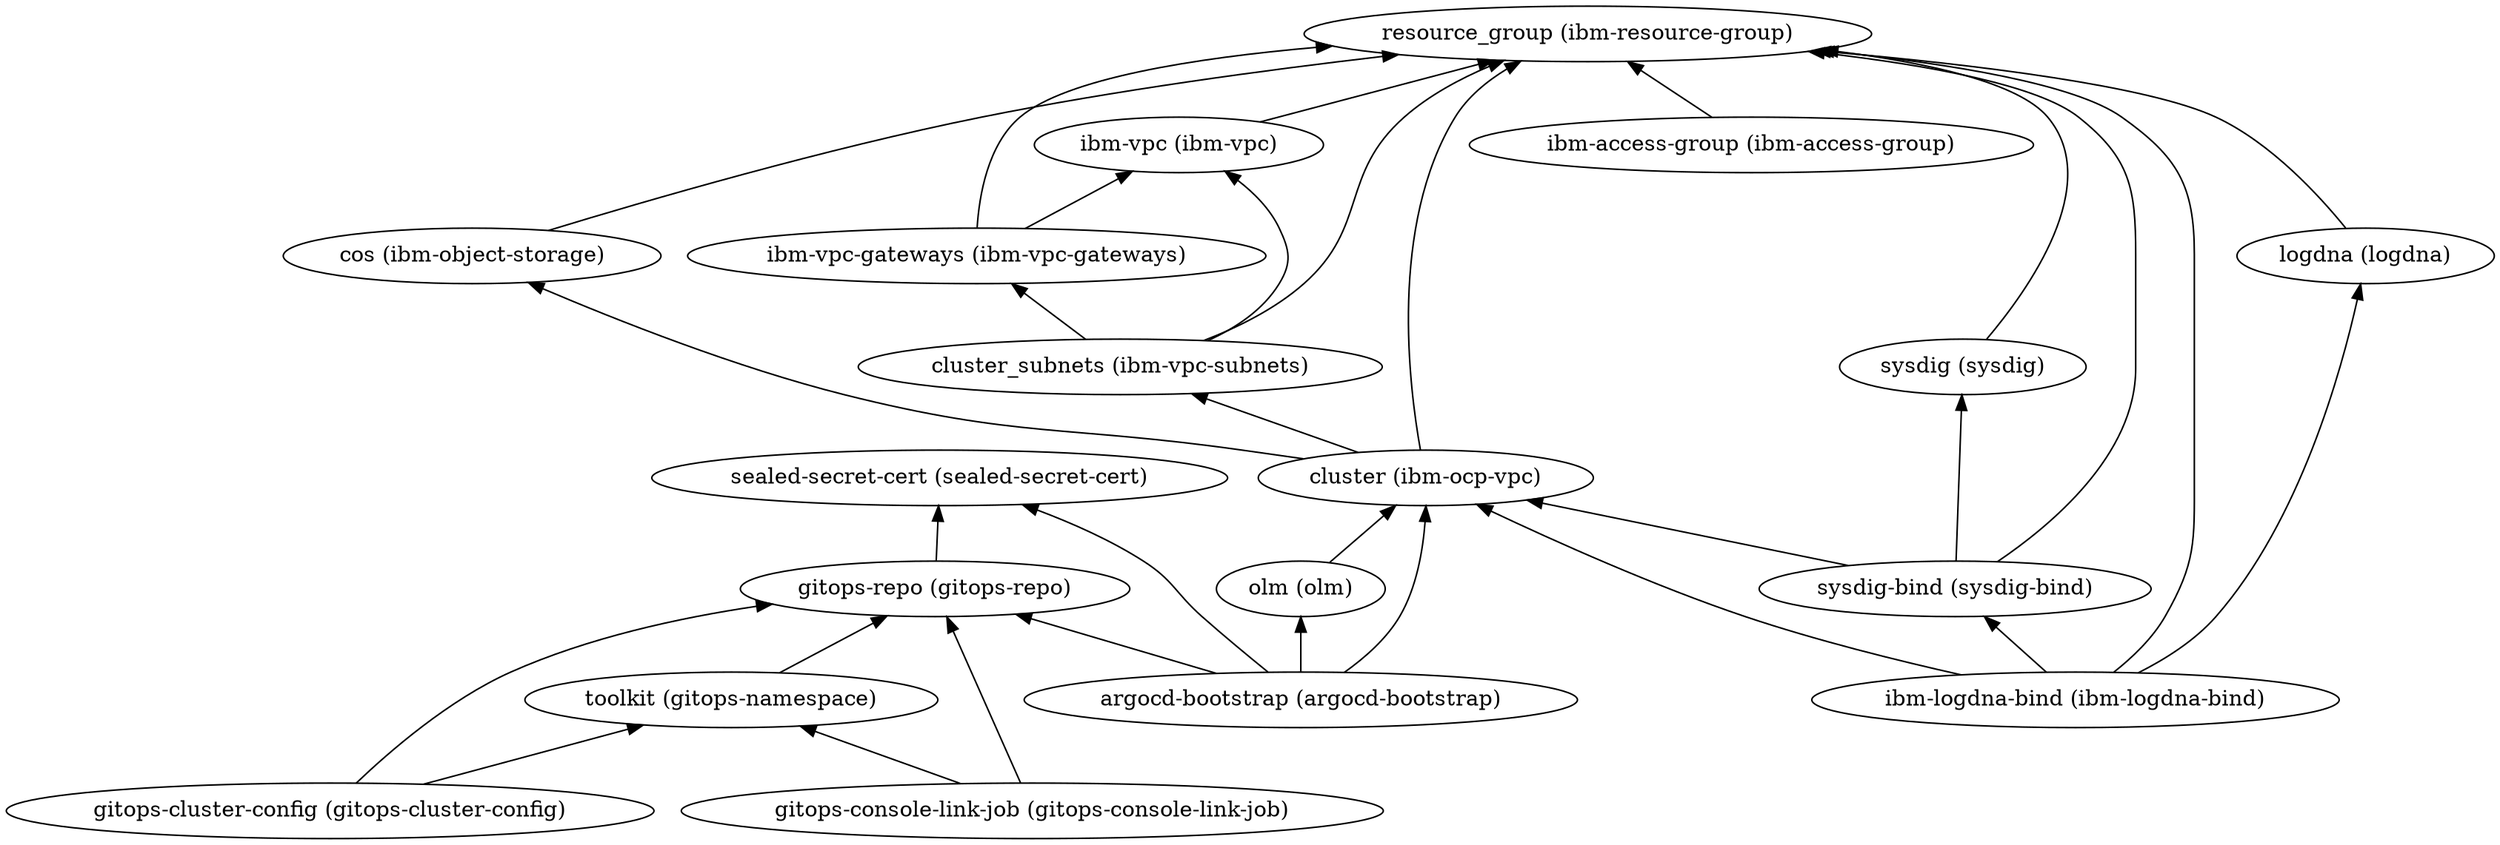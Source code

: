 digraph {
    rankdir="BT"
    "argocd-bootstrap (argocd-bootstrap)" -> "cluster (ibm-ocp-vpc)"
"argocd-bootstrap (argocd-bootstrap)" -> "olm (olm)"
"argocd-bootstrap (argocd-bootstrap)" -> "gitops-repo (gitops-repo)"
"argocd-bootstrap (argocd-bootstrap)" -> "sealed-secret-cert (sealed-secret-cert)"
"argocd-bootstrap (argocd-bootstrap)"
"cluster (ibm-ocp-vpc)" -> "resource_group (ibm-resource-group)"
"cluster (ibm-ocp-vpc)" -> "cos (ibm-object-storage)"
"cluster (ibm-ocp-vpc)" -> "cluster_subnets (ibm-vpc-subnets)"
"cluster (ibm-ocp-vpc)"
"resource_group (ibm-resource-group)"
"cos (ibm-object-storage)" -> "resource_group (ibm-resource-group)"
"cos (ibm-object-storage)"
"cluster_subnets (ibm-vpc-subnets)" -> "resource_group (ibm-resource-group)"
"cluster_subnets (ibm-vpc-subnets)" -> "ibm-vpc (ibm-vpc)"
"cluster_subnets (ibm-vpc-subnets)" -> "ibm-vpc-gateways (ibm-vpc-gateways)"
"cluster_subnets (ibm-vpc-subnets)"
"ibm-vpc (ibm-vpc)" -> "resource_group (ibm-resource-group)"
"ibm-vpc (ibm-vpc)"
"ibm-vpc-gateways (ibm-vpc-gateways)" -> "resource_group (ibm-resource-group)"
"ibm-vpc-gateways (ibm-vpc-gateways)" -> "ibm-vpc (ibm-vpc)"
"ibm-vpc-gateways (ibm-vpc-gateways)"
"olm (olm)" -> "cluster (ibm-ocp-vpc)"
"olm (olm)"
"gitops-repo (gitops-repo)" -> "sealed-secret-cert (sealed-secret-cert)"
"gitops-repo (gitops-repo)"
"sealed-secret-cert (sealed-secret-cert)"
"gitops-cluster-config (gitops-cluster-config)" -> "gitops-repo (gitops-repo)"
"gitops-cluster-config (gitops-cluster-config)" -> "toolkit (gitops-namespace)"
"gitops-cluster-config (gitops-cluster-config)"
"toolkit (gitops-namespace)" -> "gitops-repo (gitops-repo)"
"toolkit (gitops-namespace)"
"gitops-console-link-job (gitops-console-link-job)" -> "gitops-repo (gitops-repo)"
"gitops-console-link-job (gitops-console-link-job)" -> "toolkit (gitops-namespace)"
"gitops-console-link-job (gitops-console-link-job)"
"ibm-access-group (ibm-access-group)" -> "resource_group (ibm-resource-group)"
"ibm-access-group (ibm-access-group)"
"sysdig-bind (sysdig-bind)" -> "cluster (ibm-ocp-vpc)"
"sysdig-bind (sysdig-bind)" -> "resource_group (ibm-resource-group)"
"sysdig-bind (sysdig-bind)" -> "sysdig (sysdig)"
"sysdig-bind (sysdig-bind)"
"sysdig (sysdig)" -> "resource_group (ibm-resource-group)"
"sysdig (sysdig)"
"ibm-logdna-bind (ibm-logdna-bind)" -> "cluster (ibm-ocp-vpc)"
"ibm-logdna-bind (ibm-logdna-bind)" -> "resource_group (ibm-resource-group)"
"ibm-logdna-bind (ibm-logdna-bind)" -> "logdna (logdna)"
"ibm-logdna-bind (ibm-logdna-bind)" -> "sysdig-bind (sysdig-bind)"
"ibm-logdna-bind (ibm-logdna-bind)"
"logdna (logdna)" -> "resource_group (ibm-resource-group)"
"logdna (logdna)"
  }